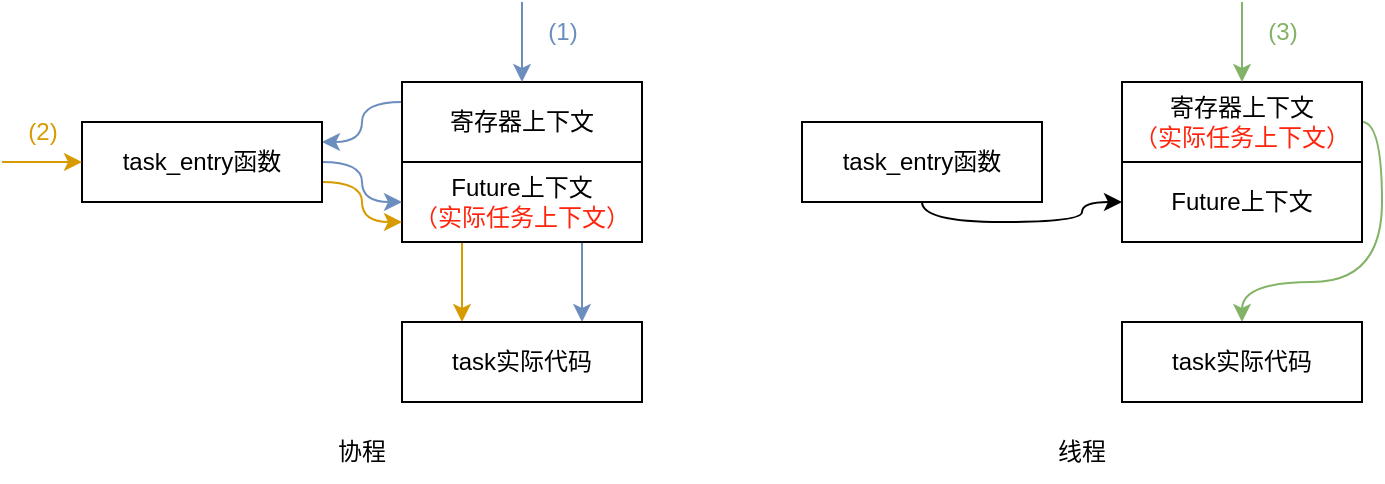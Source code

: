 <mxfile scale="2" border="0">
    <diagram id="bVgz9y55PfcDR5yek42m" name="第 1 页">
        <mxGraphModel dx="125" dy="316" grid="1" gridSize="10" guides="1" tooltips="1" connect="1" arrows="1" fold="1" page="1" pageScale="1" pageWidth="827" pageHeight="1169" math="0" shadow="0">
            <root>
                <mxCell id="0"/>
                <mxCell id="1" parent="0"/>
                <mxCell id="24" style="edgeStyle=orthogonalEdgeStyle;curved=1;html=1;exitX=0;exitY=0.25;exitDx=0;exitDy=0;entryX=1;entryY=0.25;entryDx=0;entryDy=0;fontColor=#FF250D;fillColor=#dae8fc;strokeColor=#6c8ebf;" edge="1" parent="1" source="3" target="7">
                    <mxGeometry relative="1" as="geometry"/>
                </mxCell>
                <mxCell id="3" value="寄存器上下文" style="rounded=0;whiteSpace=wrap;html=1;" vertex="1" parent="1">
                    <mxGeometry x="200" y="200" width="120" height="40" as="geometry"/>
                </mxCell>
                <mxCell id="27" style="edgeStyle=orthogonalEdgeStyle;curved=1;html=1;exitX=0.25;exitY=1;exitDx=0;exitDy=0;entryX=0.25;entryY=0;entryDx=0;entryDy=0;fontColor=#FF250D;fillColor=#ffe6cc;strokeColor=#d79b00;" edge="1" parent="1" source="4" target="16">
                    <mxGeometry relative="1" as="geometry"/>
                </mxCell>
                <mxCell id="28" style="edgeStyle=orthogonalEdgeStyle;curved=1;html=1;exitX=0.75;exitY=1;exitDx=0;exitDy=0;entryX=0.75;entryY=0;entryDx=0;entryDy=0;fontColor=#FF250D;fillColor=#dae8fc;strokeColor=#6c8ebf;" edge="1" parent="1" source="4" target="16">
                    <mxGeometry relative="1" as="geometry"/>
                </mxCell>
                <mxCell id="4" value="Future上下文&lt;br&gt;&lt;font color=&quot;#ff250d&quot;&gt;（实际任务上下文）&lt;/font&gt;" style="rounded=0;whiteSpace=wrap;html=1;" vertex="1" parent="1">
                    <mxGeometry x="200" y="240" width="120" height="40" as="geometry"/>
                </mxCell>
                <mxCell id="25" style="edgeStyle=orthogonalEdgeStyle;curved=1;html=1;exitX=1;exitY=0.75;exitDx=0;exitDy=0;entryX=0;entryY=0.75;entryDx=0;entryDy=0;fontColor=#FF250D;fillColor=#ffe6cc;strokeColor=#d79b00;" edge="1" parent="1" source="7" target="4">
                    <mxGeometry relative="1" as="geometry"/>
                </mxCell>
                <mxCell id="26" style="edgeStyle=orthogonalEdgeStyle;curved=1;html=1;exitX=1;exitY=0.5;exitDx=0;exitDy=0;entryX=0;entryY=0.5;entryDx=0;entryDy=0;fontColor=#FF250D;fillColor=#dae8fc;strokeColor=#6c8ebf;" edge="1" parent="1" source="7" target="4">
                    <mxGeometry relative="1" as="geometry"/>
                </mxCell>
                <mxCell id="7" value="task_entry函数" style="rounded=0;whiteSpace=wrap;html=1;" vertex="1" parent="1">
                    <mxGeometry x="40" y="220" width="120" height="40" as="geometry"/>
                </mxCell>
                <mxCell id="30" style="edgeStyle=orthogonalEdgeStyle;curved=1;html=1;exitX=1;exitY=0.5;exitDx=0;exitDy=0;entryX=0.5;entryY=0;entryDx=0;entryDy=0;fontColor=#FF250D;fillColor=#d5e8d4;strokeColor=#82b366;" edge="1" parent="1" source="11" target="17">
                    <mxGeometry relative="1" as="geometry">
                        <Array as="points">
                            <mxPoint x="690" y="220"/>
                            <mxPoint x="690" y="300"/>
                            <mxPoint x="620" y="300"/>
                        </Array>
                    </mxGeometry>
                </mxCell>
                <mxCell id="11" value="寄存器上下文&lt;br&gt;&lt;span style=&quot;color: rgb(255, 37, 13);&quot;&gt;（实际任务上下文）&lt;/span&gt;" style="rounded=0;whiteSpace=wrap;html=1;" vertex="1" parent="1">
                    <mxGeometry x="560" y="200" width="120" height="40" as="geometry"/>
                </mxCell>
                <mxCell id="12" value="Future上下文" style="rounded=0;whiteSpace=wrap;html=1;" vertex="1" parent="1">
                    <mxGeometry x="560" y="240" width="120" height="40" as="geometry"/>
                </mxCell>
                <mxCell id="13" style="edgeStyle=orthogonalEdgeStyle;curved=1;html=1;exitX=0.5;exitY=1;exitDx=0;exitDy=0;entryX=0;entryY=0.5;entryDx=0;entryDy=0;" edge="1" parent="1" source="14" target="12">
                    <mxGeometry relative="1" as="geometry"/>
                </mxCell>
                <mxCell id="14" value="task_entry函数" style="rounded=0;whiteSpace=wrap;html=1;" vertex="1" parent="1">
                    <mxGeometry x="400" y="220" width="120" height="40" as="geometry"/>
                </mxCell>
                <mxCell id="16" value="task实际代码" style="rounded=0;whiteSpace=wrap;html=1;" vertex="1" parent="1">
                    <mxGeometry x="200" y="320" width="120" height="40" as="geometry"/>
                </mxCell>
                <mxCell id="17" value="task实际代码" style="rounded=0;whiteSpace=wrap;html=1;" vertex="1" parent="1">
                    <mxGeometry x="560" y="320" width="120" height="40" as="geometry"/>
                </mxCell>
                <mxCell id="22" value="" style="endArrow=classic;html=1;fontColor=#FF250D;curved=1;entryX=0.5;entryY=0;entryDx=0;entryDy=0;fillColor=#dae8fc;strokeColor=#6c8ebf;" edge="1" parent="1" target="3">
                    <mxGeometry width="50" height="50" relative="1" as="geometry">
                        <mxPoint x="260" y="160" as="sourcePoint"/>
                        <mxPoint x="260" y="110" as="targetPoint"/>
                    </mxGeometry>
                </mxCell>
                <mxCell id="23" value="" style="endArrow=classic;html=1;fontColor=#FF250D;curved=1;entryX=0;entryY=0.5;entryDx=0;entryDy=0;fillColor=#ffe6cc;strokeColor=#d79b00;" edge="1" parent="1" target="7">
                    <mxGeometry width="50" height="50" relative="1" as="geometry">
                        <mxPoint y="240" as="sourcePoint"/>
                        <mxPoint x="270" y="210" as="targetPoint"/>
                    </mxGeometry>
                </mxCell>
                <mxCell id="29" value="" style="endArrow=classic;html=1;fontColor=#FF250D;curved=1;entryX=0.5;entryY=0;entryDx=0;entryDy=0;fillColor=#d5e8d4;strokeColor=#82b366;" edge="1" parent="1" target="11">
                    <mxGeometry width="50" height="50" relative="1" as="geometry">
                        <mxPoint x="620" y="160" as="sourcePoint"/>
                        <mxPoint x="270" y="210" as="targetPoint"/>
                    </mxGeometry>
                </mxCell>
                <mxCell id="31" value="&lt;font color=&quot;#6c8ebf&quot;&gt;(1)&lt;/font&gt;" style="text;html=1;align=center;verticalAlign=middle;resizable=0;points=[];autosize=1;strokeColor=none;fillColor=none;fontColor=#FF250D;" vertex="1" parent="1">
                    <mxGeometry x="260" y="160" width="40" height="30" as="geometry"/>
                </mxCell>
                <mxCell id="32" value="&lt;font color=&quot;#d79b00&quot;&gt;(2)&lt;/font&gt;" style="text;html=1;align=center;verticalAlign=middle;resizable=0;points=[];autosize=1;strokeColor=none;fillColor=none;fontColor=#FF250D;" vertex="1" parent="1">
                    <mxGeometry y="210" width="40" height="30" as="geometry"/>
                </mxCell>
                <mxCell id="33" value="&lt;font color=&quot;#82b366&quot;&gt;(3)&lt;/font&gt;" style="text;html=1;align=center;verticalAlign=middle;resizable=0;points=[];autosize=1;strokeColor=none;fillColor=none;fontColor=#FF250D;" vertex="1" parent="1">
                    <mxGeometry x="620" y="160" width="40" height="30" as="geometry"/>
                </mxCell>
                <mxCell id="34" value="&lt;font color=&quot;#000000&quot;&gt;协程&lt;/font&gt;" style="text;html=1;strokeColor=none;fillColor=none;align=center;verticalAlign=middle;whiteSpace=wrap;rounded=0;fontColor=#82B366;" vertex="1" parent="1">
                    <mxGeometry x="150" y="370" width="60" height="30" as="geometry"/>
                </mxCell>
                <mxCell id="35" value="&lt;font color=&quot;#000000&quot;&gt;线程&lt;/font&gt;" style="text;html=1;strokeColor=none;fillColor=none;align=center;verticalAlign=middle;whiteSpace=wrap;rounded=0;fontColor=#82B366;" vertex="1" parent="1">
                    <mxGeometry x="510" y="370" width="60" height="30" as="geometry"/>
                </mxCell>
            </root>
        </mxGraphModel>
    </diagram>
</mxfile>